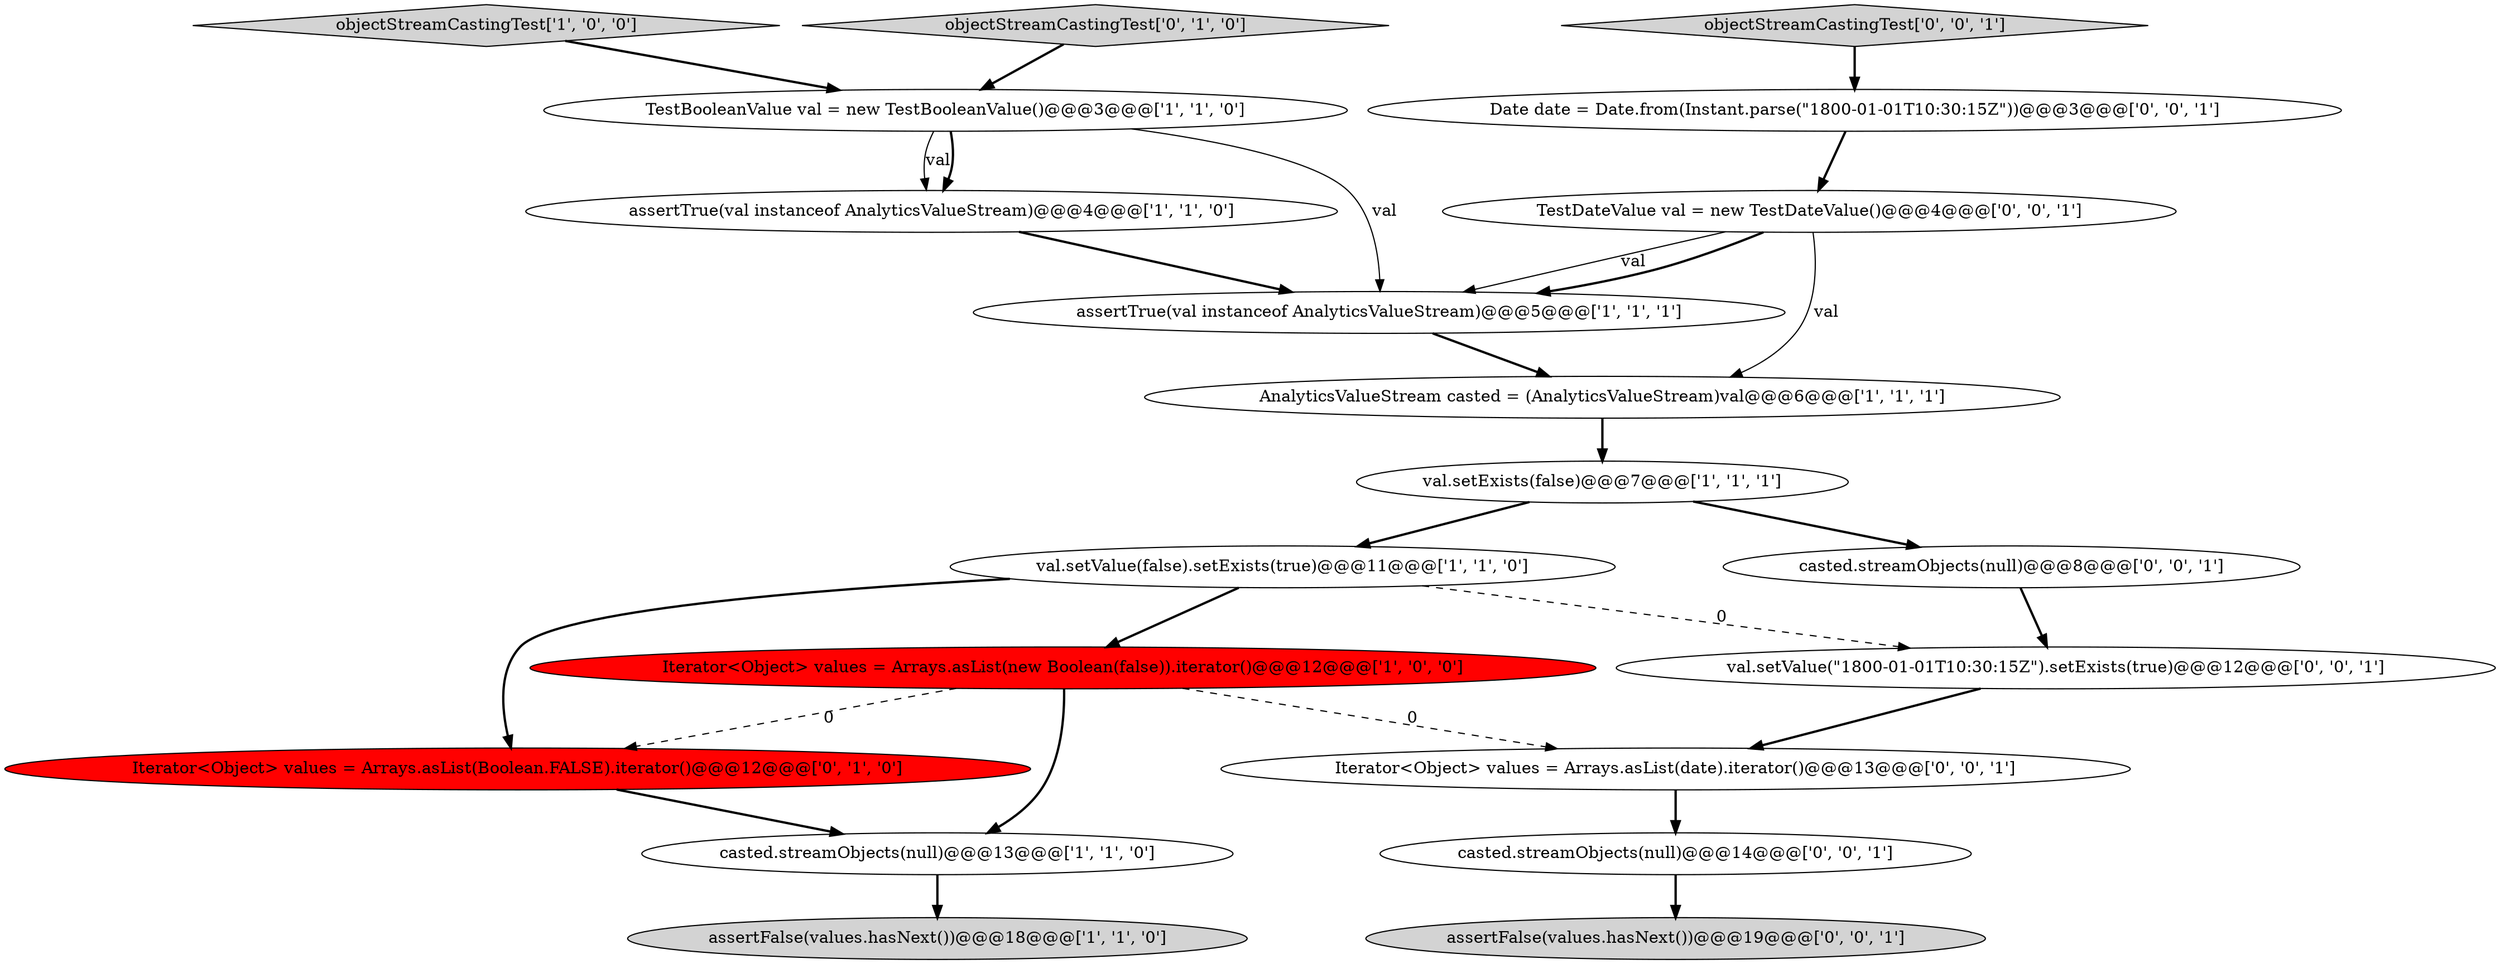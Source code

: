 digraph {
17 [style = filled, label = "casted.streamObjects(null)@@@14@@@['0', '0', '1']", fillcolor = white, shape = ellipse image = "AAA0AAABBB3BBB"];
10 [style = filled, label = "Iterator<Object> values = Arrays.asList(Boolean.FALSE).iterator()@@@12@@@['0', '1', '0']", fillcolor = red, shape = ellipse image = "AAA1AAABBB2BBB"];
4 [style = filled, label = "Iterator<Object> values = Arrays.asList(new Boolean(false)).iterator()@@@12@@@['1', '0', '0']", fillcolor = red, shape = ellipse image = "AAA1AAABBB1BBB"];
8 [style = filled, label = "objectStreamCastingTest['1', '0', '0']", fillcolor = lightgray, shape = diamond image = "AAA0AAABBB1BBB"];
13 [style = filled, label = "Date date = Date.from(Instant.parse(\"1800-01-01T10:30:15Z\"))@@@3@@@['0', '0', '1']", fillcolor = white, shape = ellipse image = "AAA0AAABBB3BBB"];
0 [style = filled, label = "assertTrue(val instanceof AnalyticsValueStream)@@@4@@@['1', '1', '0']", fillcolor = white, shape = ellipse image = "AAA0AAABBB1BBB"];
9 [style = filled, label = "casted.streamObjects(null)@@@13@@@['1', '1', '0']", fillcolor = white, shape = ellipse image = "AAA0AAABBB1BBB"];
16 [style = filled, label = "assertFalse(values.hasNext())@@@19@@@['0', '0', '1']", fillcolor = lightgray, shape = ellipse image = "AAA0AAABBB3BBB"];
7 [style = filled, label = "val.setExists(false)@@@7@@@['1', '1', '1']", fillcolor = white, shape = ellipse image = "AAA0AAABBB1BBB"];
11 [style = filled, label = "objectStreamCastingTest['0', '1', '0']", fillcolor = lightgray, shape = diamond image = "AAA0AAABBB2BBB"];
14 [style = filled, label = "val.setValue(\"1800-01-01T10:30:15Z\").setExists(true)@@@12@@@['0', '0', '1']", fillcolor = white, shape = ellipse image = "AAA0AAABBB3BBB"];
15 [style = filled, label = "Iterator<Object> values = Arrays.asList(date).iterator()@@@13@@@['0', '0', '1']", fillcolor = white, shape = ellipse image = "AAA0AAABBB3BBB"];
2 [style = filled, label = "AnalyticsValueStream casted = (AnalyticsValueStream)val@@@6@@@['1', '1', '1']", fillcolor = white, shape = ellipse image = "AAA0AAABBB1BBB"];
1 [style = filled, label = "assertFalse(values.hasNext())@@@18@@@['1', '1', '0']", fillcolor = lightgray, shape = ellipse image = "AAA0AAABBB1BBB"];
6 [style = filled, label = "assertTrue(val instanceof AnalyticsValueStream)@@@5@@@['1', '1', '1']", fillcolor = white, shape = ellipse image = "AAA0AAABBB1BBB"];
19 [style = filled, label = "objectStreamCastingTest['0', '0', '1']", fillcolor = lightgray, shape = diamond image = "AAA0AAABBB3BBB"];
3 [style = filled, label = "val.setValue(false).setExists(true)@@@11@@@['1', '1', '0']", fillcolor = white, shape = ellipse image = "AAA0AAABBB1BBB"];
5 [style = filled, label = "TestBooleanValue val = new TestBooleanValue()@@@3@@@['1', '1', '0']", fillcolor = white, shape = ellipse image = "AAA0AAABBB1BBB"];
12 [style = filled, label = "TestDateValue val = new TestDateValue()@@@4@@@['0', '0', '1']", fillcolor = white, shape = ellipse image = "AAA0AAABBB3BBB"];
18 [style = filled, label = "casted.streamObjects(null)@@@8@@@['0', '0', '1']", fillcolor = white, shape = ellipse image = "AAA0AAABBB3BBB"];
4->9 [style = bold, label=""];
12->6 [style = solid, label="val"];
5->0 [style = solid, label="val"];
0->6 [style = bold, label=""];
12->2 [style = solid, label="val"];
5->6 [style = solid, label="val"];
12->6 [style = bold, label=""];
3->4 [style = bold, label=""];
7->3 [style = bold, label=""];
6->2 [style = bold, label=""];
3->10 [style = bold, label=""];
11->5 [style = bold, label=""];
15->17 [style = bold, label=""];
13->12 [style = bold, label=""];
19->13 [style = bold, label=""];
8->5 [style = bold, label=""];
5->0 [style = bold, label=""];
4->15 [style = dashed, label="0"];
7->18 [style = bold, label=""];
14->15 [style = bold, label=""];
10->9 [style = bold, label=""];
2->7 [style = bold, label=""];
3->14 [style = dashed, label="0"];
9->1 [style = bold, label=""];
4->10 [style = dashed, label="0"];
18->14 [style = bold, label=""];
17->16 [style = bold, label=""];
}

